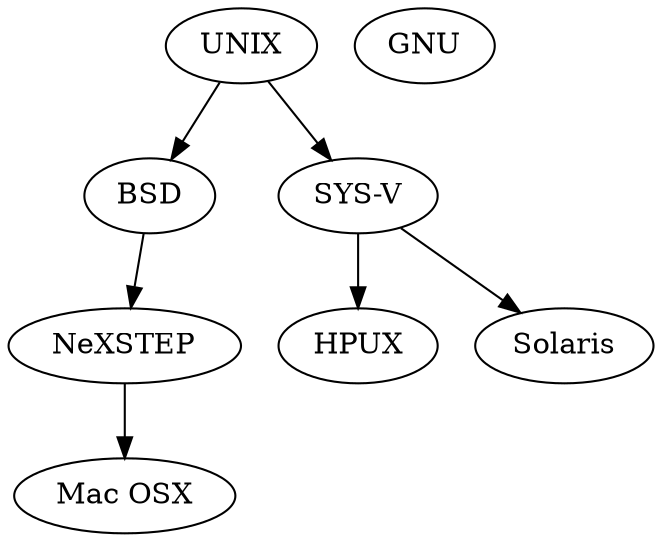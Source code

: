 digraph G {
    UNIX -> BSD;
    UNIX -> "SYS-V";
    BSD  -> NeXSTEP -> "Mac OSX";
    "SYS-V" -> HPUX;
    "SYS-V" -> Solaris;
    "GNU";
}
